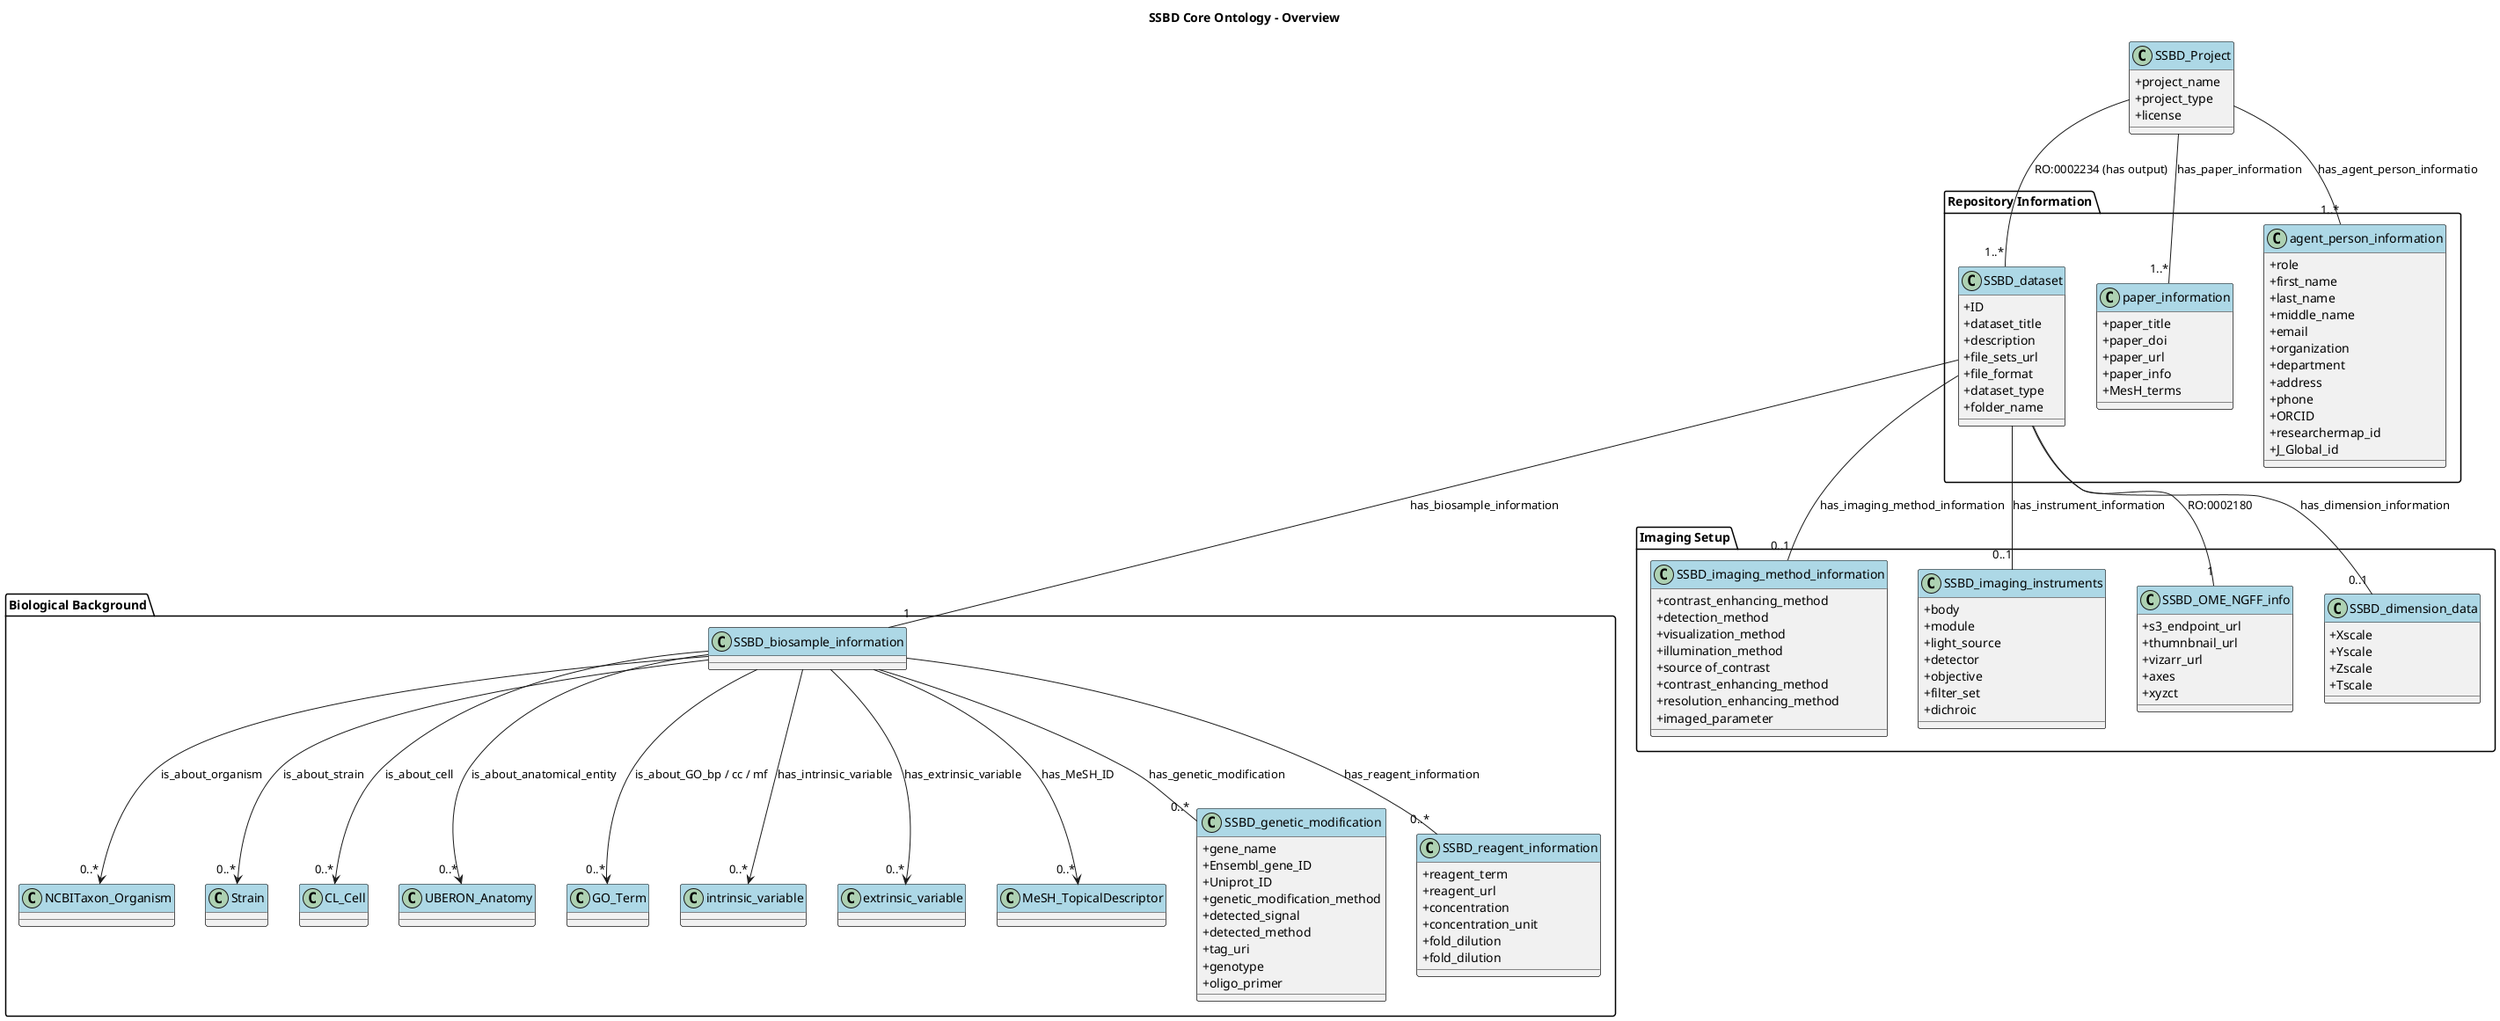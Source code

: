 @startuml AllOverview
title SSBD Core Ontology – Overview
skinparam classAttributeIconSize 0
skinparam classFontColor automatic
skinparam classHeaderBackgroundColor #ADD8E6


class SSBD_Project {
    +project_name
    +project_type
    +license
  }


package "Repository Information" {
class SSBD_dataset {
    +ID
    +dataset_title
    +description
    +file_sets_url
    +file_format
    +dataset_type
    +folder_name
  }

  class paper_information {
    +paper_title
    +paper_doi
    +paper_url
    +paper_info
    +MesH_terms
}
  class agent_person_information {
    +role 
    +first_name
    +last_name
    +middle_name
    +email
    +organization
    +department
    +address
    +phone
    +ORCID
    +researchermap_id
    +J_Global_id
  }
}
 
package "Biological Background" {
  class SSBD_biosample_information
  SSBD_biosample_information --> "0..*" NCBITaxon_Organism : is_about_organism
  SSBD_biosample_information --> "0..*" Strain : is_about_strain
  SSBD_biosample_information --> "0..*" CL_Cell : is_about_cell
  SSBD_biosample_information --> "0..*" UBERON_Anatomy : is_about_anatomical_entity
  SSBD_biosample_information --> "0..*" GO_Term : is_about_GO_bp / cc / mf
  SSBD_biosample_information --> "0..*" intrinsic_variable : has_intrinsic_variable
  SSBD_biosample_information --> "0..*" extrinsic_variable : has_extrinsic_variable
  SSBD_biosample_information --> "0..*" MeSH_TopicalDescriptor : has_MeSH_ID

 class SSBD_genetic_modification{
    +gene_name
    +Ensembl_gene_ID
    +Uniprot_ID
    +genetic_modification_method
    +detected_signal
    +detected_method
    +tag_uri
    +genotype
    +oligo_primer
  }

  class SSBD_reagent_information{
    +reagent_term
    +reagent_url
    +concentration
    +concentration_unit
    +fold_dilution
    +fold_dilution
  }
}

package "Imaging Setup" {
  class SSBD_imaging_method_information{
    +contrast_enhancing_method
    +detection_method
    +visualization_method
    +illumination_method
    +source of_contrast
    +contrast_enhancing_method
    +resolution_enhancing_method
    +imaged_parameter
  }
  class SSBD_imaging_instruments{
    +body
    +module
    +light_source
    +detector
    +objective
    +filter_set
    +dichroic
  }
  class SSBD_OME_NGFF_info {
    +s3_endpoint_url
    +thumnbnail_url
    +vizarr_url
    +axes
    +xyzct
  }
  class SSBD_dimension_data{
    +Xscale
    +Yscale
    +Zscale
    +Tscale
  }
}

' --- relations ---
SSBD_Project -- "1..*" SSBD_dataset : RO:0002234 (has output)
SSBD_Project -- "1..*" paper_information : has_paper_information
SSBD_Project -- "1..*" agent_person_information : has_agent_person_informatio
SSBD_dataset -- "1" SSBD_biosample_information : has_biosample_information
SSBD_dataset -- "0..1" SSBD_imaging_method_information : has_imaging_method_information
SSBD_dataset -- "0..1" SSBD_imaging_instruments : has_instrument_information
SSBD_dataset -- "1" SSBD_OME_NGFF_info : RO:0002180
SSBD_dataset -- "0..1" SSBD_dimension_data : has_dimension_information
SSBD_biosample_information -- "0..*" SSBD_genetic_modification : has_genetic_modification
SSBD_biosample_information -- "0..*" SSBD_reagent_information : has_reagent_information
@enduml
